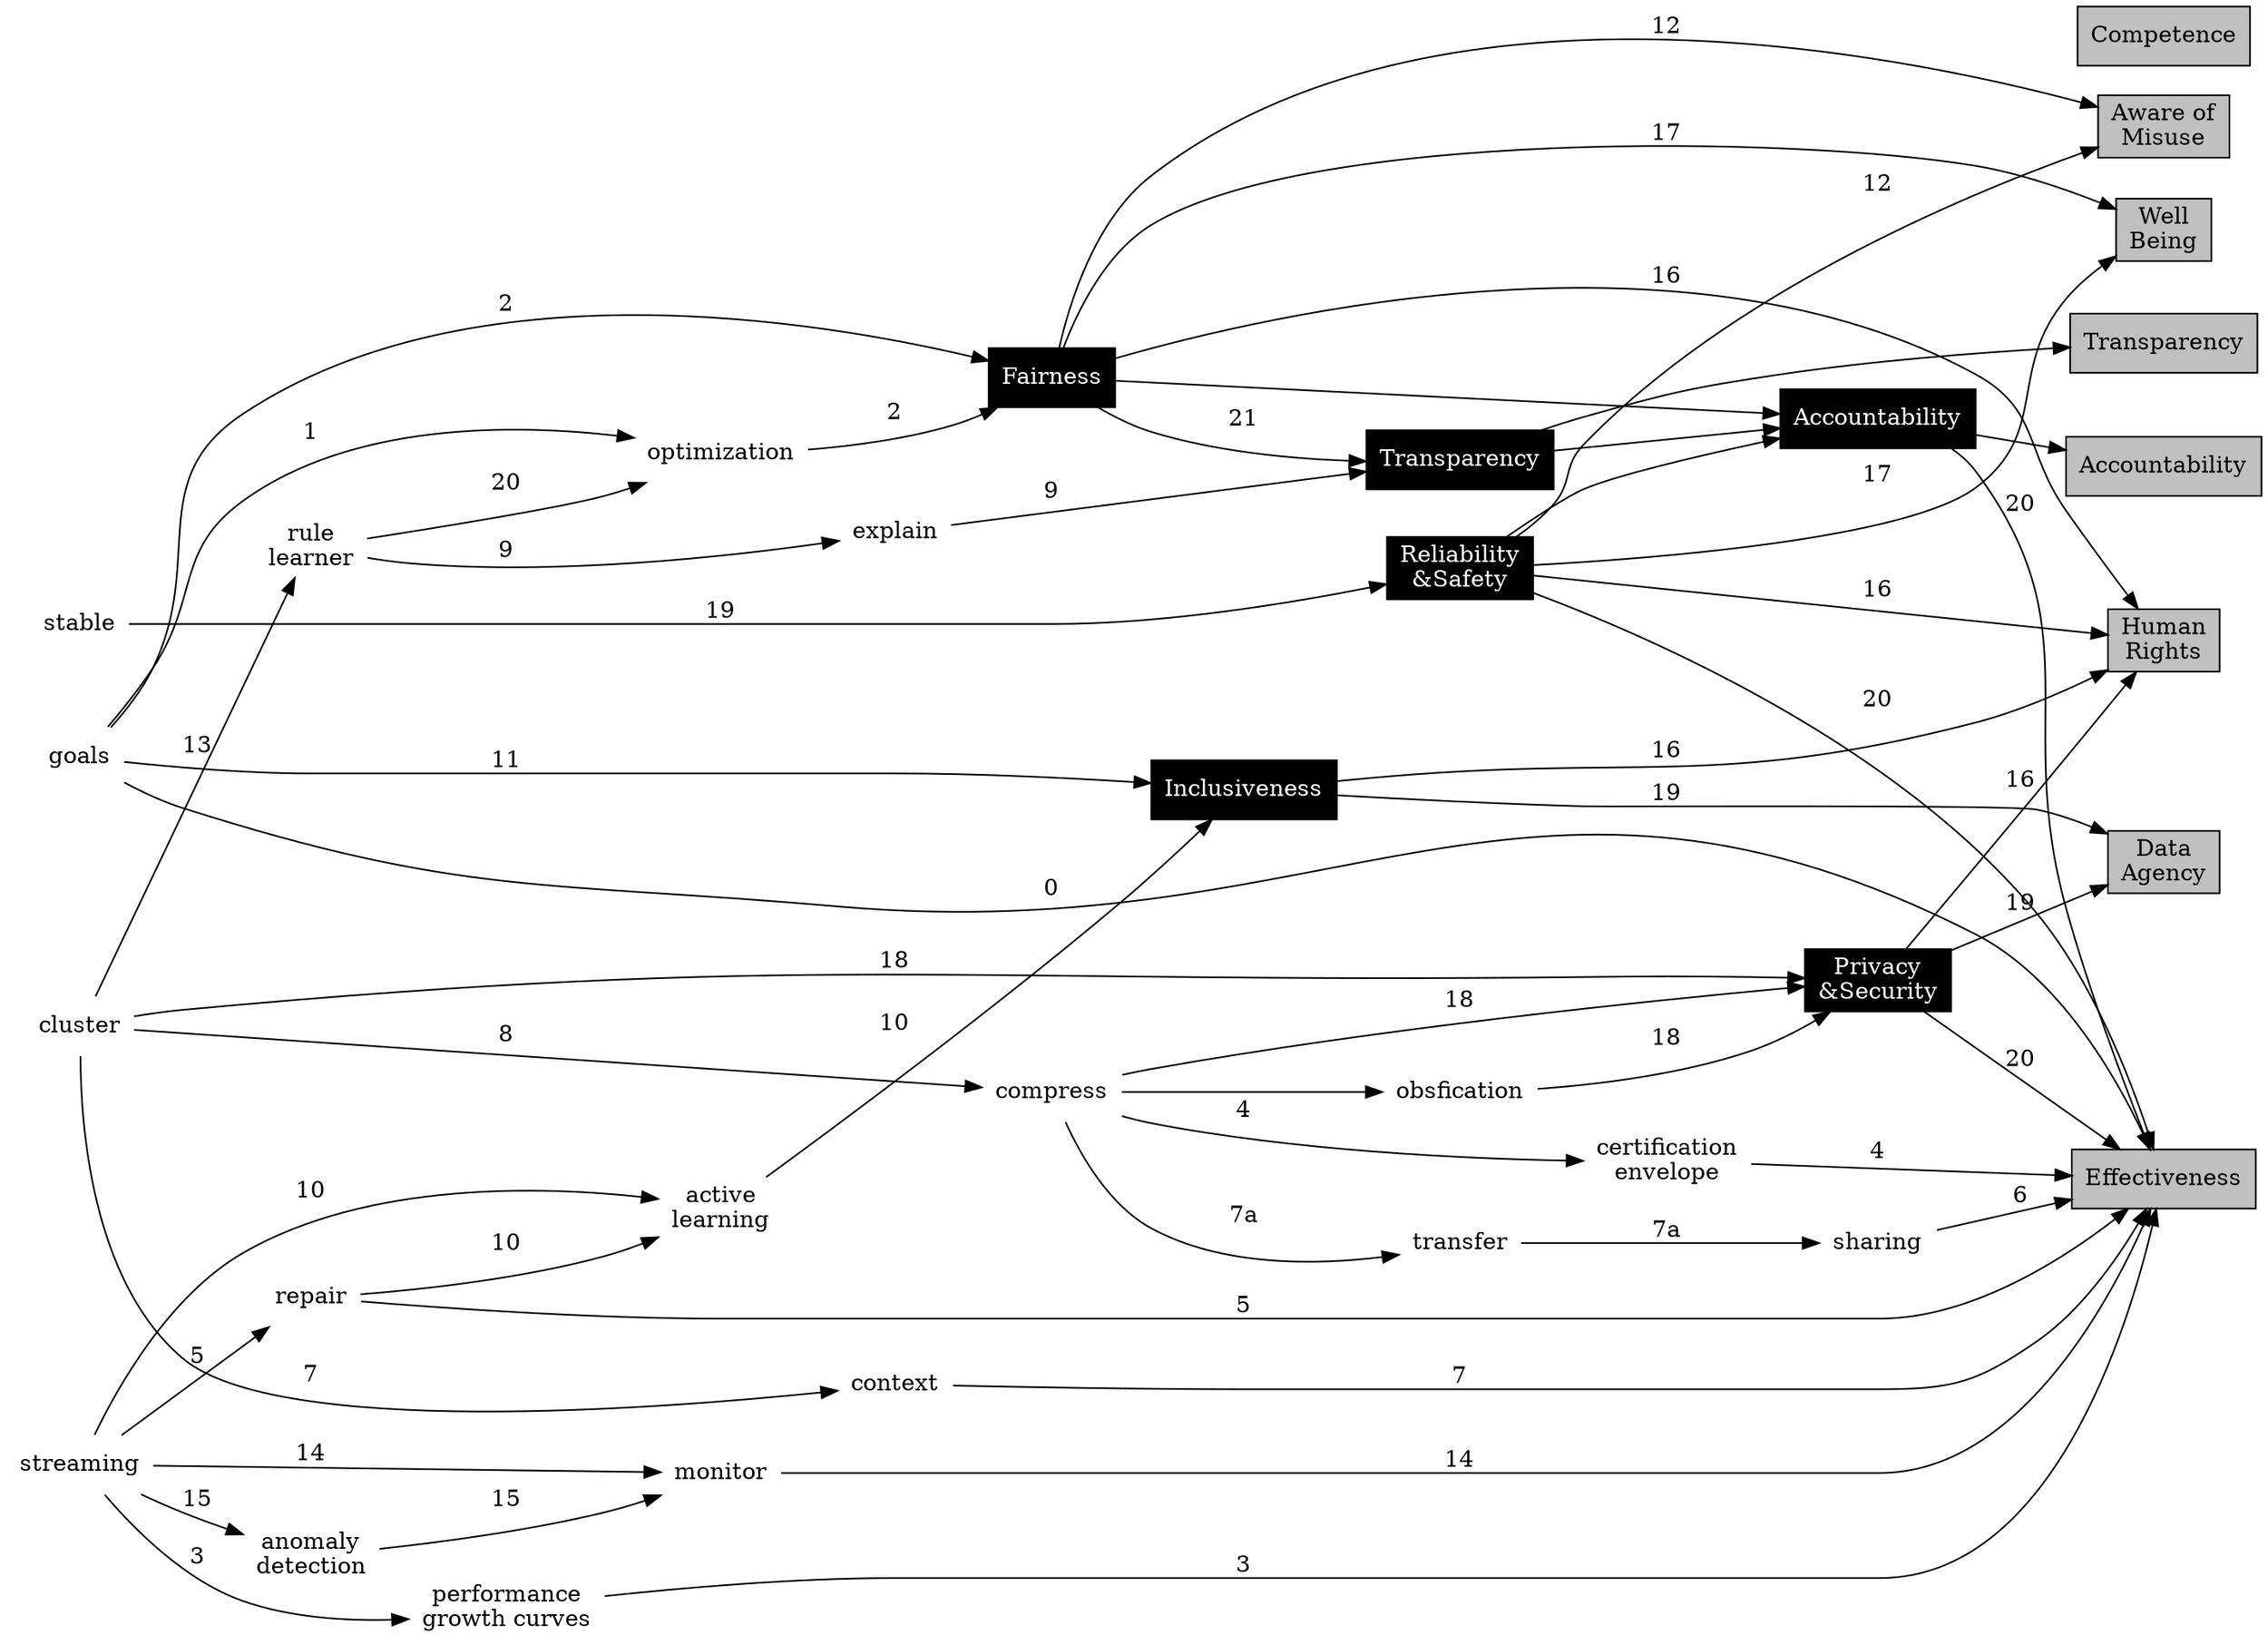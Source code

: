 digraph {
 rankdir=LR


{rank=same; cluster; goals; stream; stable;}
{rank=same; trans1; count1; effect; rite; data; nomiuse;well}
{trans; fair; safe;} -> count
fair -> trans [label=21]
{safe;priv; count;} -> comp [label=20]
{inc; priv; } -> data [label=19]
alearn [label="active\nlearning" shape=none]
goals  [shape=none]
opt  [label=optimization shape=none]
stream  [label=streaming shape=none]
growth  [label="performance\ngrowth curves" shape=none]
compress  [label="compress" shape=none]
env  [label="certification\nenvelope" shape=none]
repair  [label="repair" shape=none]
sharing  [shape=none]
transfer  [shape=none]
cluster  [shape=none]
context  [shape=none]
explain  [shape=none]
monitor  [shape=none]
stable  [shape=none]
obs [label=obsfication shape=none]
anomaly  [label="anomaly\ndetection"shape=none]
fftree  [shape=none label="rule\nlearner"] 

fftree  -> opt [label=20] 
stable -> safe [label=19]
{cluster; compress -> obs;} -> priv [label=18]
{safe; fair;} -> well [label=17]
{safe; fair; priv; inc; } -> rite [label=16]
stream -> anomaly -> monitor [label=15]
stream -> monitor -> comp [label=14]

cluster -> { fftree;} [label=13]
{safe; fair;} -> nomiuse [label=12]
goals -> inc [label=11]
{stream; repair;} -> alearn -> inc [label=10]

{fftree;  } -> explain  -> {trans;} [label=9]
cluster -> compress [label=8]
cluster -> context -> comp [label=7]
sharing -> comp [label=6]

compress -> transfer -> sharing [label="7a"]
stream -> repair -> comp [label=5]
compress -> env -> comp [label=4]
goals -> comp [label=0]
goals -> opt [label=1]
{goals;opt;} -> fair [label=2]
stream -> growth -> comp [label=3]
trans [label="Transparency" shape=box style=filled fontcolor=white fillcolor=black]
fair [label="Fairness" shape=box style=filled fontcolor=white fillcolor=black]
inc [label="Inclusiveness" shape=box style=filled fontcolor=white fillcolor=black]
safe [label="Reliability\n&Safety" shape=box style=filled fontcolor=white fillcolor=black]
priv [label="Privacy\n&Security" shape=box style=filled fontcolor=white fillcolor=black]
count [label="Accountability" shape=box style=filled fontcolor=white fillcolor=black]

rite [label="Human\nRights" shape=box style=filled fillcolor=gray]
well [label="Well\nBeing" shape=box style=filled fillcolor=gray]
data [label="Data\nAgency" shape=box style=filled fillcolor=gray]
effect [label="Competence" shape=box style=filled fillcolor=gray]
trans1 [label="Transparency" shape=box style=filled fillcolor=gray]
count1 [label="Accountability" shape=box style=filled fillcolor=gray]
nomiuse [label="Aware of\nMisuse" shape=box style=filled fillcolor=gray]
comp [label="Effectiveness" shape=box style=filled fillcolor=gray]


trans-> trans1 
count -> count1 

}

